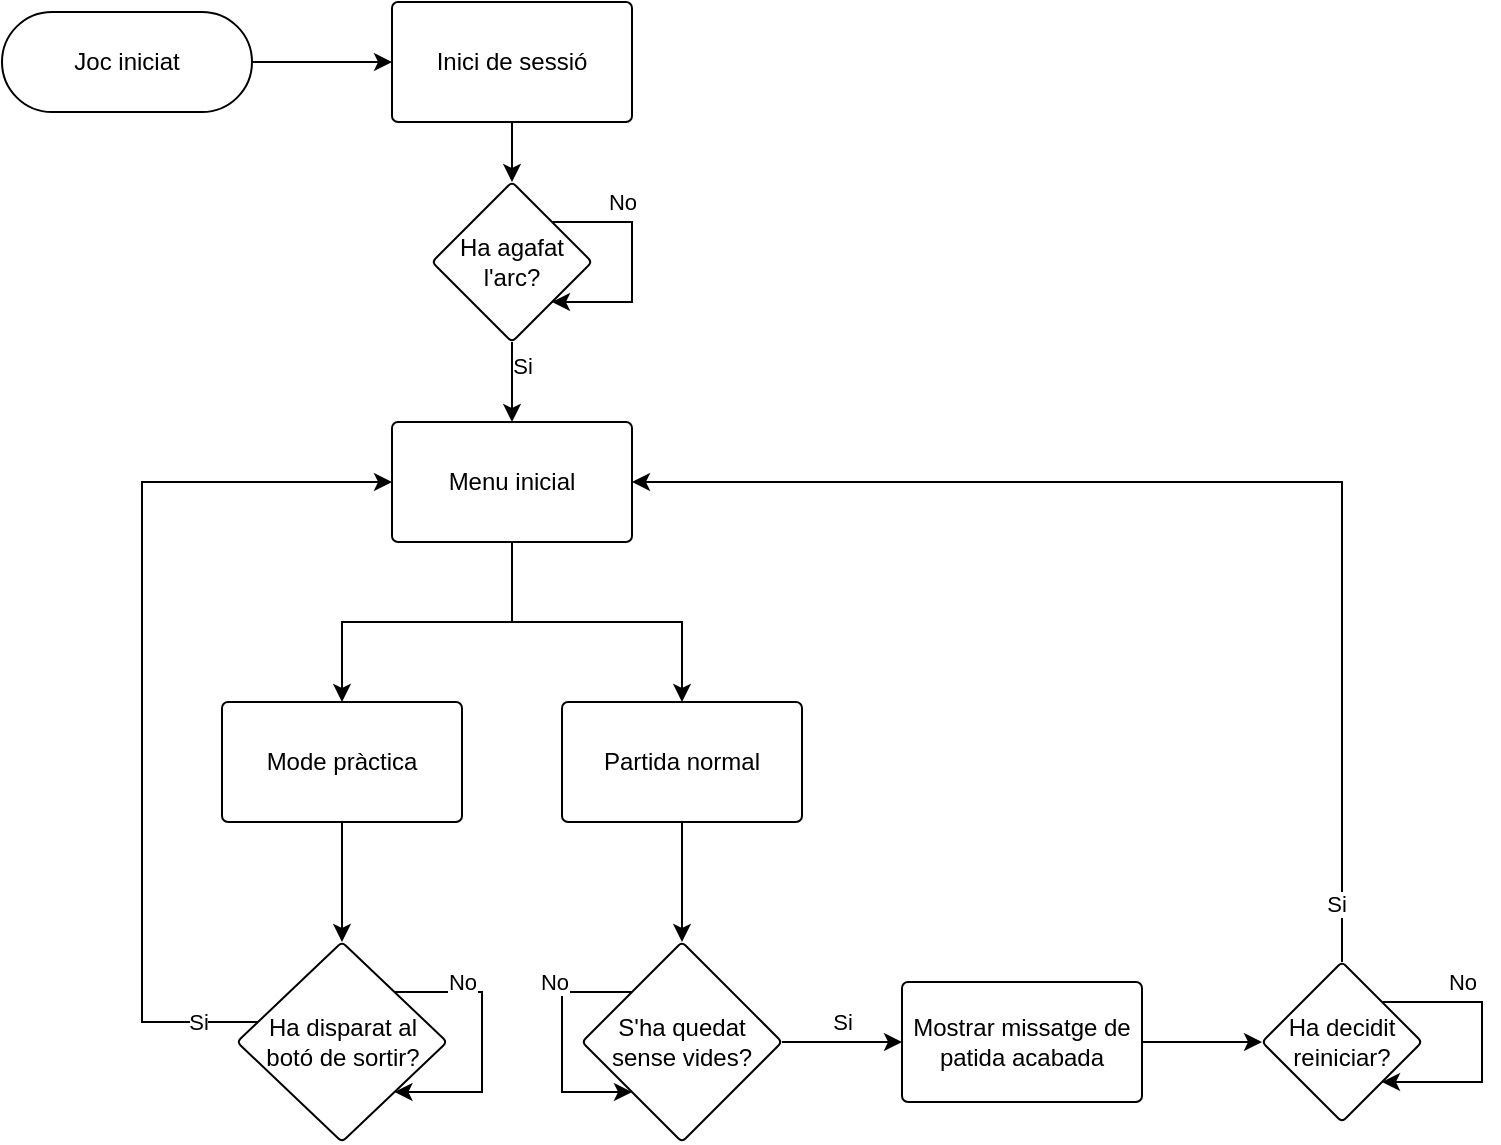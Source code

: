 <mxfile version="26.2.14">
  <diagram name="Page-1" id="ESJHARLlS7sZuxrKBIV6">
    <mxGraphModel dx="2066" dy="1119" grid="1" gridSize="10" guides="1" tooltips="1" connect="1" arrows="1" fold="1" page="1" pageScale="1" pageWidth="850" pageHeight="1100" math="0" shadow="0">
      <root>
        <mxCell id="0" />
        <mxCell id="1" parent="0" />
        <mxCell id="WMAk-sGtxnksrHjmWfMA-4" value="" style="edgeStyle=orthogonalEdgeStyle;rounded=0;orthogonalLoop=1;jettySize=auto;html=1;entryX=0;entryY=0.5;entryDx=0;entryDy=0;" edge="1" parent="1" source="WMAk-sGtxnksrHjmWfMA-1" target="WMAk-sGtxnksrHjmWfMA-12">
          <mxGeometry relative="1" as="geometry" />
        </mxCell>
        <mxCell id="WMAk-sGtxnksrHjmWfMA-1" value="Joc iniciat" style="rounded=1;whiteSpace=wrap;html=1;arcSize=50;" vertex="1" parent="1">
          <mxGeometry x="170" y="95" width="125" height="50" as="geometry" />
        </mxCell>
        <mxCell id="WMAk-sGtxnksrHjmWfMA-8" value="" style="edgeStyle=orthogonalEdgeStyle;rounded=0;orthogonalLoop=1;jettySize=auto;html=1;exitX=0.5;exitY=1;exitDx=0;exitDy=0;entryX=0.5;entryY=0;entryDx=0;entryDy=0;" edge="1" parent="1" source="WMAk-sGtxnksrHjmWfMA-11" target="WMAk-sGtxnksrHjmWfMA-16">
          <mxGeometry relative="1" as="geometry" />
        </mxCell>
        <mxCell id="WMAk-sGtxnksrHjmWfMA-24" value="" style="edgeStyle=orthogonalEdgeStyle;rounded=0;orthogonalLoop=1;jettySize=auto;html=1;" edge="1" parent="1" source="WMAk-sGtxnksrHjmWfMA-10" target="WMAk-sGtxnksrHjmWfMA-23">
          <mxGeometry relative="1" as="geometry" />
        </mxCell>
        <mxCell id="WMAk-sGtxnksrHjmWfMA-10" value="Partida normal" style="whiteSpace=wrap;html=1;rounded=1;arcSize=5;" vertex="1" parent="1">
          <mxGeometry x="450" y="440" width="120" height="60" as="geometry" />
        </mxCell>
        <mxCell id="WMAk-sGtxnksrHjmWfMA-11" value="Menu inicial" style="whiteSpace=wrap;html=1;rounded=1;arcSize=5;" vertex="1" parent="1">
          <mxGeometry x="365" y="300" width="120" height="60" as="geometry" />
        </mxCell>
        <mxCell id="WMAk-sGtxnksrHjmWfMA-43" value="" style="edgeStyle=orthogonalEdgeStyle;rounded=0;orthogonalLoop=1;jettySize=auto;html=1;" edge="1" parent="1" source="WMAk-sGtxnksrHjmWfMA-12" target="WMAk-sGtxnksrHjmWfMA-42">
          <mxGeometry relative="1" as="geometry" />
        </mxCell>
        <mxCell id="WMAk-sGtxnksrHjmWfMA-12" value="Inici de sessió" style="whiteSpace=wrap;html=1;rounded=1;arcSize=5;" vertex="1" parent="1">
          <mxGeometry x="365" y="90" width="120" height="60" as="geometry" />
        </mxCell>
        <mxCell id="WMAk-sGtxnksrHjmWfMA-15" value="" style="edgeStyle=orthogonalEdgeStyle;rounded=0;orthogonalLoop=1;jettySize=auto;html=1;exitX=0.5;exitY=1;exitDx=0;exitDy=0;entryX=0.5;entryY=0;entryDx=0;entryDy=0;" edge="1" parent="1" source="WMAk-sGtxnksrHjmWfMA-11" target="WMAk-sGtxnksrHjmWfMA-10">
          <mxGeometry relative="1" as="geometry">
            <mxPoint x="435" y="370" as="sourcePoint" />
            <mxPoint x="350" y="450" as="targetPoint" />
          </mxGeometry>
        </mxCell>
        <mxCell id="WMAk-sGtxnksrHjmWfMA-18" value="" style="edgeStyle=orthogonalEdgeStyle;rounded=0;orthogonalLoop=1;jettySize=auto;html=1;" edge="1" parent="1" source="WMAk-sGtxnksrHjmWfMA-16" target="WMAk-sGtxnksrHjmWfMA-17">
          <mxGeometry relative="1" as="geometry" />
        </mxCell>
        <mxCell id="WMAk-sGtxnksrHjmWfMA-16" value="Mode pràctica" style="whiteSpace=wrap;html=1;rounded=1;arcSize=5;" vertex="1" parent="1">
          <mxGeometry x="280" y="440" width="120" height="60" as="geometry" />
        </mxCell>
        <mxCell id="WMAk-sGtxnksrHjmWfMA-21" style="edgeStyle=orthogonalEdgeStyle;rounded=0;orthogonalLoop=1;jettySize=auto;html=1;entryX=0;entryY=0.5;entryDx=0;entryDy=0;" edge="1" parent="1" source="WMAk-sGtxnksrHjmWfMA-17" target="WMAk-sGtxnksrHjmWfMA-11">
          <mxGeometry relative="1" as="geometry">
            <Array as="points">
              <mxPoint x="240" y="600" />
              <mxPoint x="240" y="330" />
            </Array>
          </mxGeometry>
        </mxCell>
        <mxCell id="WMAk-sGtxnksrHjmWfMA-22" value="Si" style="edgeLabel;html=1;align=center;verticalAlign=middle;resizable=0;points=[];" vertex="1" connectable="0" parent="WMAk-sGtxnksrHjmWfMA-21">
          <mxGeometry x="-0.802" y="1" relative="1" as="geometry">
            <mxPoint x="15" y="-1" as="offset" />
          </mxGeometry>
        </mxCell>
        <mxCell id="WMAk-sGtxnksrHjmWfMA-17" value="&lt;div&gt;Ha disparat al&lt;/div&gt;&lt;div&gt;botó de sortir?&lt;/div&gt;" style="rhombus;whiteSpace=wrap;html=1;rounded=1;arcSize=5;" vertex="1" parent="1">
          <mxGeometry x="287.5" y="560" width="105" height="100" as="geometry" />
        </mxCell>
        <mxCell id="WMAk-sGtxnksrHjmWfMA-19" style="edgeStyle=orthogonalEdgeStyle;rounded=0;orthogonalLoop=1;jettySize=auto;html=1;elbow=vertical;exitX=1;exitY=0;exitDx=0;exitDy=0;entryX=1;entryY=1;entryDx=0;entryDy=0;" edge="1" parent="1" source="WMAk-sGtxnksrHjmWfMA-17" target="WMAk-sGtxnksrHjmWfMA-17">
          <mxGeometry relative="1" as="geometry">
            <Array as="points">
              <mxPoint x="410" y="585" />
              <mxPoint x="410" y="635" />
            </Array>
          </mxGeometry>
        </mxCell>
        <mxCell id="WMAk-sGtxnksrHjmWfMA-20" value="No" style="edgeLabel;html=1;align=center;verticalAlign=middle;resizable=0;points=[];" vertex="1" connectable="0" parent="WMAk-sGtxnksrHjmWfMA-19">
          <mxGeometry x="-0.25" y="3" relative="1" as="geometry">
            <mxPoint x="-13" y="-13" as="offset" />
          </mxGeometry>
        </mxCell>
        <mxCell id="WMAk-sGtxnksrHjmWfMA-25" style="edgeStyle=orthogonalEdgeStyle;rounded=0;orthogonalLoop=1;jettySize=auto;html=1;entryX=1;entryY=0.5;entryDx=0;entryDy=0;exitX=0.5;exitY=0;exitDx=0;exitDy=0;" edge="1" parent="1" source="WMAk-sGtxnksrHjmWfMA-30" target="WMAk-sGtxnksrHjmWfMA-11">
          <mxGeometry relative="1" as="geometry">
            <Array as="points">
              <mxPoint x="840" y="330" />
            </Array>
          </mxGeometry>
        </mxCell>
        <mxCell id="WMAk-sGtxnksrHjmWfMA-26" value="&lt;div&gt;Si&lt;/div&gt;" style="edgeLabel;html=1;align=center;verticalAlign=middle;resizable=0;points=[];" vertex="1" connectable="0" parent="WMAk-sGtxnksrHjmWfMA-25">
          <mxGeometry x="-0.931" y="4" relative="1" as="geometry">
            <mxPoint x="1" y="-9" as="offset" />
          </mxGeometry>
        </mxCell>
        <mxCell id="WMAk-sGtxnksrHjmWfMA-35" value="" style="edgeStyle=orthogonalEdgeStyle;rounded=0;orthogonalLoop=1;jettySize=auto;html=1;" edge="1" parent="1" source="WMAk-sGtxnksrHjmWfMA-23" target="WMAk-sGtxnksrHjmWfMA-34">
          <mxGeometry relative="1" as="geometry" />
        </mxCell>
        <mxCell id="WMAk-sGtxnksrHjmWfMA-37" value="Si" style="edgeLabel;html=1;align=center;verticalAlign=middle;resizable=0;points=[];" vertex="1" connectable="0" parent="WMAk-sGtxnksrHjmWfMA-35">
          <mxGeometry x="-0.1" y="-3" relative="1" as="geometry">
            <mxPoint x="3" y="-13" as="offset" />
          </mxGeometry>
        </mxCell>
        <mxCell id="WMAk-sGtxnksrHjmWfMA-23" value="S&#39;ha quedat sense vides?" style="rhombus;whiteSpace=wrap;html=1;rounded=1;arcSize=5;" vertex="1" parent="1">
          <mxGeometry x="460" y="560" width="100" height="100" as="geometry" />
        </mxCell>
        <mxCell id="WMAk-sGtxnksrHjmWfMA-27" style="edgeStyle=orthogonalEdgeStyle;rounded=0;orthogonalLoop=1;jettySize=auto;html=1;exitX=0;exitY=0;exitDx=0;exitDy=0;entryX=0;entryY=1;entryDx=0;entryDy=0;" edge="1" parent="1" source="WMAk-sGtxnksrHjmWfMA-23" target="WMAk-sGtxnksrHjmWfMA-23">
          <mxGeometry relative="1" as="geometry">
            <mxPoint x="470" y="640" as="targetPoint" />
            <Array as="points">
              <mxPoint x="450" y="585" />
              <mxPoint x="450" y="635" />
            </Array>
          </mxGeometry>
        </mxCell>
        <mxCell id="WMAk-sGtxnksrHjmWfMA-28" value="No" style="edgeLabel;html=1;align=center;verticalAlign=middle;resizable=0;points=[];" vertex="1" connectable="0" parent="WMAk-sGtxnksrHjmWfMA-27">
          <mxGeometry x="-0.45" y="-2" relative="1" as="geometry">
            <mxPoint x="-6" y="-3" as="offset" />
          </mxGeometry>
        </mxCell>
        <mxCell id="WMAk-sGtxnksrHjmWfMA-30" value="Ha decidit reiniciar?" style="rhombus;whiteSpace=wrap;html=1;rounded=1;arcSize=5;" vertex="1" parent="1">
          <mxGeometry x="800" y="570" width="80" height="80" as="geometry" />
        </mxCell>
        <mxCell id="WMAk-sGtxnksrHjmWfMA-36" value="" style="edgeStyle=orthogonalEdgeStyle;rounded=0;orthogonalLoop=1;jettySize=auto;html=1;" edge="1" parent="1" source="WMAk-sGtxnksrHjmWfMA-34" target="WMAk-sGtxnksrHjmWfMA-30">
          <mxGeometry relative="1" as="geometry" />
        </mxCell>
        <mxCell id="WMAk-sGtxnksrHjmWfMA-34" value="Mostrar missatge de patida acabada" style="whiteSpace=wrap;html=1;rounded=1;arcSize=5;" vertex="1" parent="1">
          <mxGeometry x="620" y="580" width="120" height="60" as="geometry" />
        </mxCell>
        <mxCell id="WMAk-sGtxnksrHjmWfMA-38" style="edgeStyle=orthogonalEdgeStyle;rounded=0;orthogonalLoop=1;jettySize=auto;html=1;entryX=1;entryY=1;entryDx=0;entryDy=0;exitX=1;exitY=0;exitDx=0;exitDy=0;" edge="1" parent="1" source="WMAk-sGtxnksrHjmWfMA-30" target="WMAk-sGtxnksrHjmWfMA-30">
          <mxGeometry relative="1" as="geometry">
            <Array as="points">
              <mxPoint x="910" y="590" />
              <mxPoint x="910" y="630" />
            </Array>
          </mxGeometry>
        </mxCell>
        <mxCell id="WMAk-sGtxnksrHjmWfMA-39" value="&lt;div&gt;No&lt;/div&gt;" style="edgeLabel;html=1;align=center;verticalAlign=middle;resizable=0;points=[];" vertex="1" connectable="0" parent="WMAk-sGtxnksrHjmWfMA-38">
          <mxGeometry x="-0.429" y="-2" relative="1" as="geometry">
            <mxPoint y="-12" as="offset" />
          </mxGeometry>
        </mxCell>
        <mxCell id="WMAk-sGtxnksrHjmWfMA-44" value="" style="edgeStyle=orthogonalEdgeStyle;rounded=0;orthogonalLoop=1;jettySize=auto;html=1;" edge="1" parent="1" source="WMAk-sGtxnksrHjmWfMA-42" target="WMAk-sGtxnksrHjmWfMA-11">
          <mxGeometry relative="1" as="geometry" />
        </mxCell>
        <mxCell id="WMAk-sGtxnksrHjmWfMA-45" value="&lt;div&gt;Si&lt;/div&gt;" style="edgeLabel;html=1;align=center;verticalAlign=middle;resizable=0;points=[];" vertex="1" connectable="0" parent="WMAk-sGtxnksrHjmWfMA-44">
          <mxGeometry x="-0.4" y="-3" relative="1" as="geometry">
            <mxPoint x="8" as="offset" />
          </mxGeometry>
        </mxCell>
        <mxCell id="WMAk-sGtxnksrHjmWfMA-46" style="edgeStyle=orthogonalEdgeStyle;rounded=0;orthogonalLoop=1;jettySize=auto;html=1;entryX=1;entryY=1;entryDx=0;entryDy=0;exitX=1;exitY=0;exitDx=0;exitDy=0;" edge="1" parent="1" source="WMAk-sGtxnksrHjmWfMA-42" target="WMAk-sGtxnksrHjmWfMA-42">
          <mxGeometry relative="1" as="geometry">
            <mxPoint x="530" y="230" as="targetPoint" />
            <Array as="points">
              <mxPoint x="485" y="200" />
              <mxPoint x="485" y="240" />
            </Array>
          </mxGeometry>
        </mxCell>
        <mxCell id="WMAk-sGtxnksrHjmWfMA-47" value="No" style="edgeLabel;html=1;align=center;verticalAlign=middle;resizable=0;points=[];" vertex="1" connectable="0" parent="WMAk-sGtxnksrHjmWfMA-46">
          <mxGeometry x="-0.283" y="-2" relative="1" as="geometry">
            <mxPoint x="-3" y="-13" as="offset" />
          </mxGeometry>
        </mxCell>
        <mxCell id="WMAk-sGtxnksrHjmWfMA-42" value="Ha agafat l&#39;arc?" style="rhombus;whiteSpace=wrap;html=1;rounded=1;arcSize=5;" vertex="1" parent="1">
          <mxGeometry x="385" y="180" width="80" height="80" as="geometry" />
        </mxCell>
      </root>
    </mxGraphModel>
  </diagram>
</mxfile>
